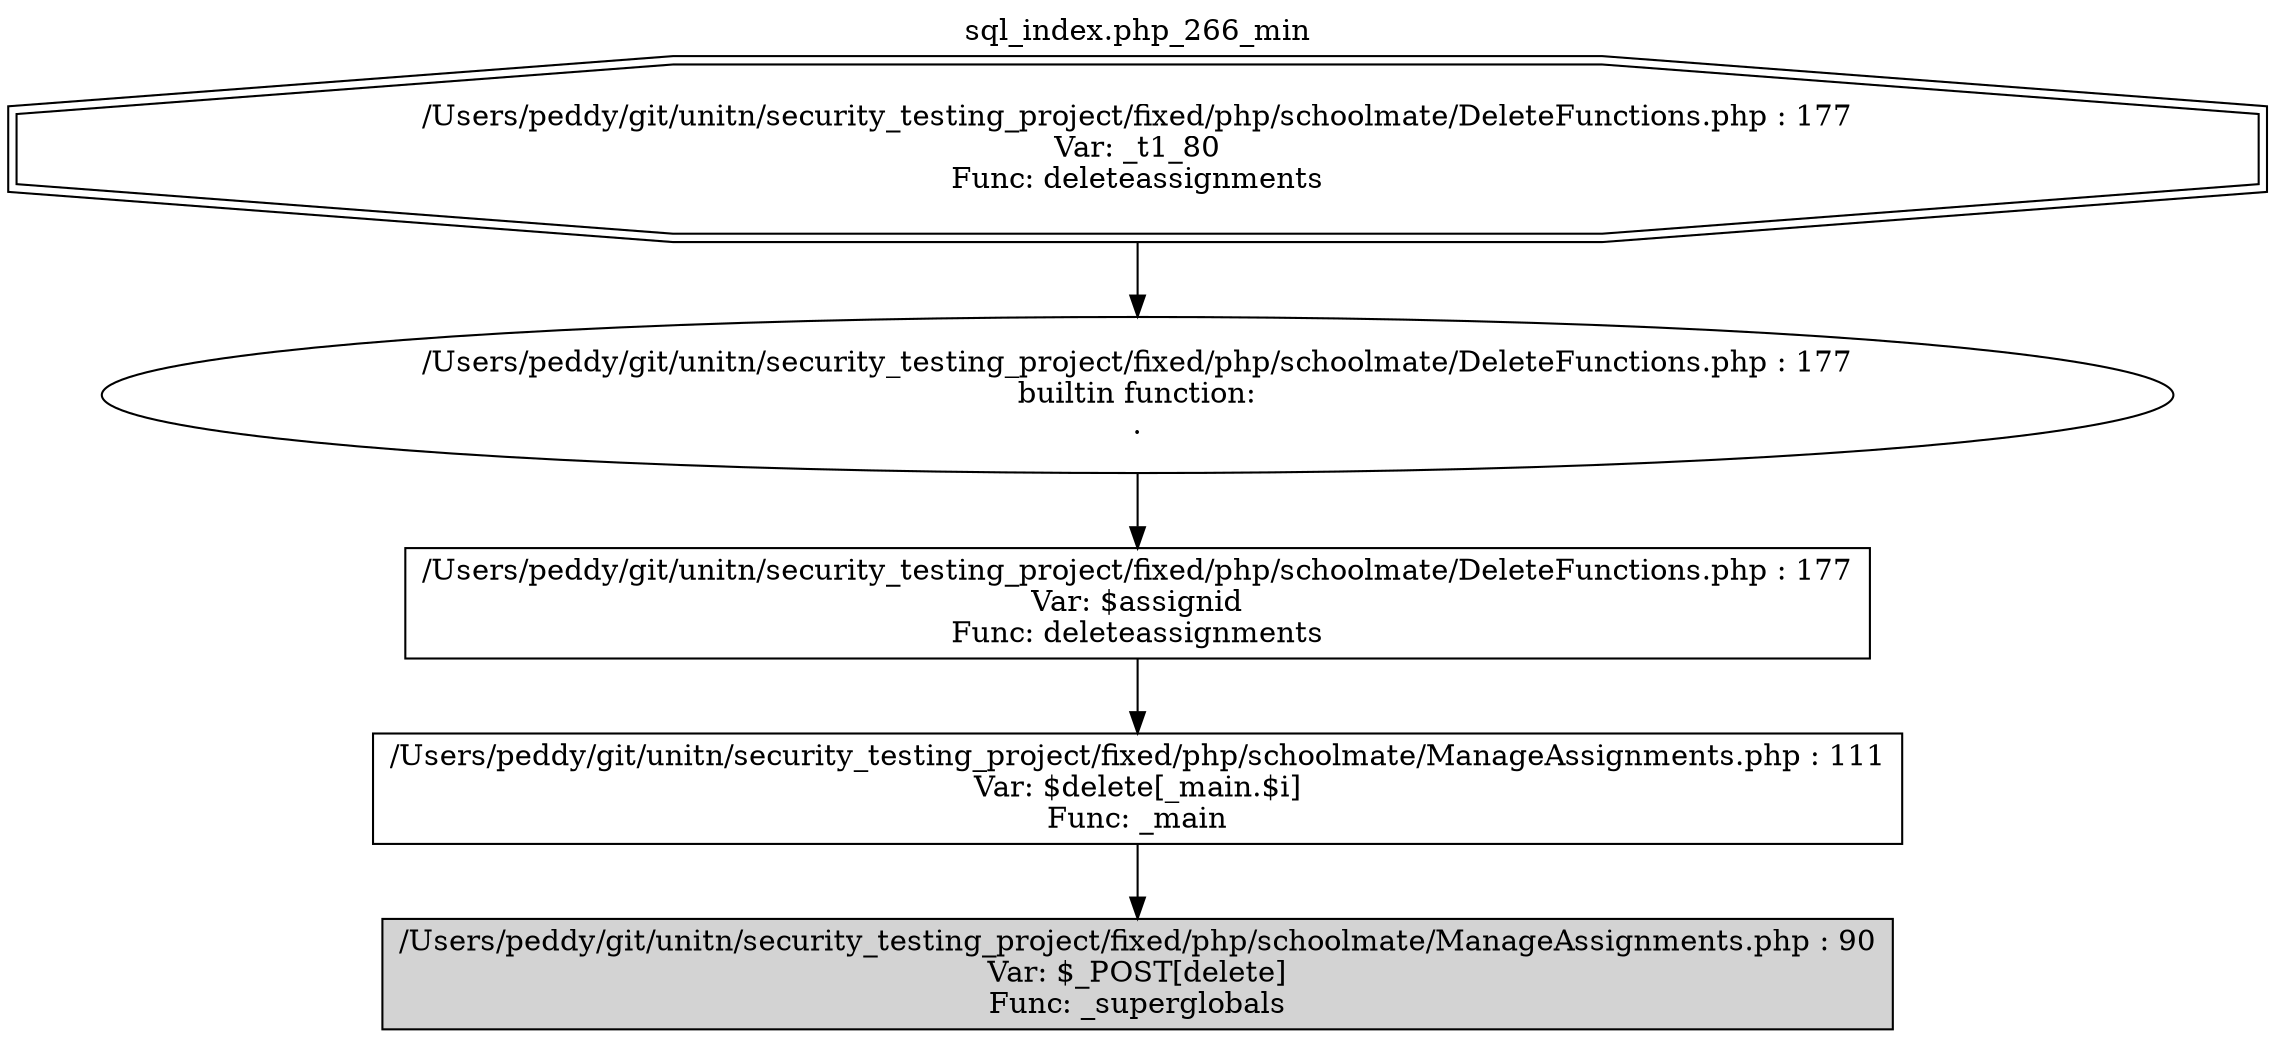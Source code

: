 digraph cfg {
  label="sql_index.php_266_min";
  labelloc=t;
  n1 [shape=doubleoctagon, label="/Users/peddy/git/unitn/security_testing_project/fixed/php/schoolmate/DeleteFunctions.php : 177\nVar: _t1_80\nFunc: deleteassignments\n"];
  n2 [shape=ellipse, label="/Users/peddy/git/unitn/security_testing_project/fixed/php/schoolmate/DeleteFunctions.php : 177\nbuiltin function:\n.\n"];
  n3 [shape=box, label="/Users/peddy/git/unitn/security_testing_project/fixed/php/schoolmate/DeleteFunctions.php : 177\nVar: $assignid\nFunc: deleteassignments\n"];
  n4 [shape=box, label="/Users/peddy/git/unitn/security_testing_project/fixed/php/schoolmate/ManageAssignments.php : 111\nVar: $delete[_main.$i]\nFunc: _main\n"];
  n5 [shape=box, label="/Users/peddy/git/unitn/security_testing_project/fixed/php/schoolmate/ManageAssignments.php : 90\nVar: $_POST[delete]\nFunc: _superglobals\n",style=filled];
  n1 -> n2;
  n2 -> n3;
  n3 -> n4;
  n4 -> n5;
}
